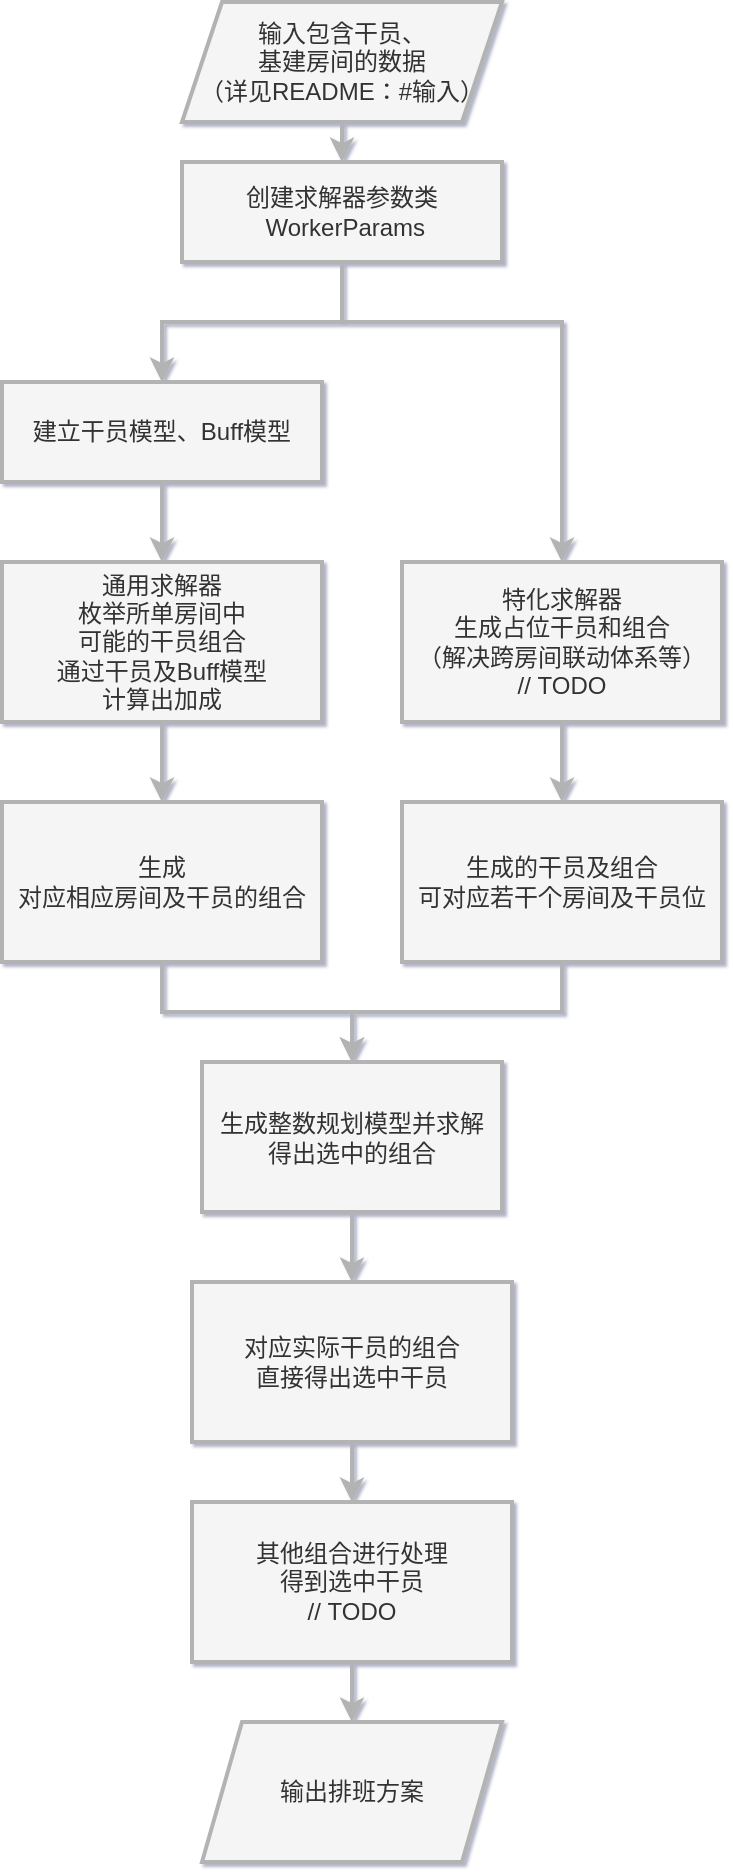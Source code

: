 <mxfile version="17.2.4" type="github">
  <diagram id="C5RBs43oDa-KdzZeNtuy" name="Page-1">
    <mxGraphModel dx="1161" dy="803" grid="0" gridSize="10" guides="1" tooltips="1" connect="1" arrows="1" fold="1" page="1" pageScale="1" pageWidth="827" pageHeight="1169" background="#FFFFFF" math="0" shadow="1">
      <root>
        <mxCell id="WIyWlLk6GJQsqaUBKTNV-0" />
        <mxCell id="WIyWlLk6GJQsqaUBKTNV-1" parent="WIyWlLk6GJQsqaUBKTNV-0" />
        <mxCell id="8qWyyRRGikf3qG4gJLpT-1" value="输入包含干员、&lt;br&gt;基建房间的数据&lt;br&gt;（详见README：#输入）" style="shape=parallelogram;perimeter=parallelogramPerimeter;whiteSpace=wrap;html=1;fixedSize=1;fontFamily=Helvetica;fontSize=12;align=center;strokeColor=#B3B3B3;fillColor=#f5f5f5;fontColor=#333333;strokeWidth=2;" parent="WIyWlLk6GJQsqaUBKTNV-1" vertex="1">
          <mxGeometry x="330" y="90" width="160" height="60" as="geometry" />
        </mxCell>
        <mxCell id="8qWyyRRGikf3qG4gJLpT-32" value="" style="edgeStyle=orthogonalEdgeStyle;rounded=0;orthogonalLoop=1;jettySize=auto;html=1;fillColor=#f5f5f5;strokeColor=#B3B3B3;strokeWidth=2;" parent="WIyWlLk6GJQsqaUBKTNV-1" source="8qWyyRRGikf3qG4gJLpT-2" target="8qWyyRRGikf3qG4gJLpT-31" edge="1">
          <mxGeometry relative="1" as="geometry" />
        </mxCell>
        <mxCell id="8qWyyRRGikf3qG4gJLpT-65" style="edgeStyle=orthogonalEdgeStyle;rounded=0;orthogonalLoop=1;jettySize=auto;html=1;entryX=0.5;entryY=0;entryDx=0;entryDy=0;fillColor=#f5f5f5;strokeColor=#B3B3B3;strokeWidth=2;" parent="WIyWlLk6GJQsqaUBKTNV-1" source="8qWyyRRGikf3qG4gJLpT-2" target="8qWyyRRGikf3qG4gJLpT-13" edge="1">
          <mxGeometry relative="1" as="geometry">
            <Array as="points">
              <mxPoint x="410" y="250" />
              <mxPoint x="520" y="250" />
            </Array>
          </mxGeometry>
        </mxCell>
        <mxCell id="8qWyyRRGikf3qG4gJLpT-2" value="创建求解器参数类&lt;br&gt;&amp;nbsp;WorkerParams" style="rounded=0;whiteSpace=wrap;html=1;fillColor=#f5f5f5;strokeColor=#B3B3B3;fontColor=#333333;strokeWidth=2;" parent="WIyWlLk6GJQsqaUBKTNV-1" vertex="1">
          <mxGeometry x="330" y="170" width="160" height="50" as="geometry" />
        </mxCell>
        <mxCell id="8qWyyRRGikf3qG4gJLpT-3" value="" style="endArrow=classic;html=1;rounded=0;entryX=0.5;entryY=0;entryDx=0;entryDy=0;exitX=0.5;exitY=1;exitDx=0;exitDy=0;fillColor=#f5f5f5;strokeColor=#B3B3B3;strokeWidth=2;" parent="WIyWlLk6GJQsqaUBKTNV-1" source="8qWyyRRGikf3qG4gJLpT-1" target="8qWyyRRGikf3qG4gJLpT-2" edge="1">
          <mxGeometry width="50" height="50" relative="1" as="geometry">
            <mxPoint x="510" y="390" as="sourcePoint" />
            <mxPoint x="560" y="340" as="targetPoint" />
          </mxGeometry>
        </mxCell>
        <mxCell id="8qWyyRRGikf3qG4gJLpT-41" value="" style="edgeStyle=orthogonalEdgeStyle;rounded=0;orthogonalLoop=1;jettySize=auto;html=1;fillColor=#f5f5f5;strokeColor=#B3B3B3;strokeWidth=2;" parent="WIyWlLk6GJQsqaUBKTNV-1" source="8qWyyRRGikf3qG4gJLpT-8" target="8qWyyRRGikf3qG4gJLpT-40" edge="1">
          <mxGeometry relative="1" as="geometry" />
        </mxCell>
        <mxCell id="8qWyyRRGikf3qG4gJLpT-8" value="通用求解器&lt;br&gt;枚举所单房间中&lt;br&gt;可能的干员组合&lt;br&gt;通过干员及Buff模型&lt;br&gt;计算出加成" style="whiteSpace=wrap;html=1;rounded=0;fillColor=#f5f5f5;strokeColor=#B3B3B3;fontColor=#333333;strokeWidth=2;" parent="WIyWlLk6GJQsqaUBKTNV-1" vertex="1">
          <mxGeometry x="240" y="370" width="160" height="80" as="geometry" />
        </mxCell>
        <mxCell id="8qWyyRRGikf3qG4gJLpT-35" value="" style="edgeStyle=orthogonalEdgeStyle;rounded=0;orthogonalLoop=1;jettySize=auto;html=1;fillColor=#f5f5f5;strokeColor=#B3B3B3;strokeWidth=2;" parent="WIyWlLk6GJQsqaUBKTNV-1" source="8qWyyRRGikf3qG4gJLpT-13" target="8qWyyRRGikf3qG4gJLpT-34" edge="1">
          <mxGeometry relative="1" as="geometry" />
        </mxCell>
        <mxCell id="8qWyyRRGikf3qG4gJLpT-13" value="特化求解器&lt;br&gt;生成占位干员和组合&lt;br&gt;（解决跨房间联动体系等）&lt;br&gt;// TODO" style="rounded=0;whiteSpace=wrap;html=1;fillColor=#f5f5f5;strokeColor=#B3B3B3;fontColor=#333333;strokeWidth=2;" parent="WIyWlLk6GJQsqaUBKTNV-1" vertex="1">
          <mxGeometry x="440" y="370" width="160" height="80" as="geometry" />
        </mxCell>
        <mxCell id="8qWyyRRGikf3qG4gJLpT-61" style="edgeStyle=orthogonalEdgeStyle;rounded=0;orthogonalLoop=1;jettySize=auto;html=1;entryX=0.5;entryY=0;entryDx=0;entryDy=0;fillColor=#f5f5f5;strokeColor=#B3B3B3;strokeWidth=2;" parent="WIyWlLk6GJQsqaUBKTNV-1" source="8qWyyRRGikf3qG4gJLpT-15" target="8qWyyRRGikf3qG4gJLpT-55" edge="1">
          <mxGeometry relative="1" as="geometry" />
        </mxCell>
        <mxCell id="8qWyyRRGikf3qG4gJLpT-15" value="生成整数规划模型并求解&lt;br&gt;得出选中的组合" style="whiteSpace=wrap;html=1;rounded=0;fillColor=#f5f5f5;strokeColor=#B3B3B3;fontColor=#333333;strokeWidth=2;" parent="WIyWlLk6GJQsqaUBKTNV-1" vertex="1">
          <mxGeometry x="340" y="620" width="150" height="75" as="geometry" />
        </mxCell>
        <mxCell id="8qWyyRRGikf3qG4gJLpT-33" value="" style="edgeStyle=orthogonalEdgeStyle;rounded=0;orthogonalLoop=1;jettySize=auto;html=1;fillColor=#f5f5f5;strokeColor=#B3B3B3;strokeWidth=2;" parent="WIyWlLk6GJQsqaUBKTNV-1" source="8qWyyRRGikf3qG4gJLpT-31" target="8qWyyRRGikf3qG4gJLpT-8" edge="1">
          <mxGeometry relative="1" as="geometry" />
        </mxCell>
        <mxCell id="8qWyyRRGikf3qG4gJLpT-31" value="建立干员模型、Buff模型" style="rounded=0;whiteSpace=wrap;html=1;fillColor=#f5f5f5;strokeColor=#B3B3B3;fontColor=#333333;strokeWidth=2;" parent="WIyWlLk6GJQsqaUBKTNV-1" vertex="1">
          <mxGeometry x="240" y="280" width="160" height="50" as="geometry" />
        </mxCell>
        <mxCell id="8qWyyRRGikf3qG4gJLpT-53" value="" style="edgeStyle=orthogonalEdgeStyle;rounded=0;orthogonalLoop=1;jettySize=auto;html=1;fillColor=#f5f5f5;strokeColor=#B3B3B3;strokeWidth=2;" parent="WIyWlLk6GJQsqaUBKTNV-1" source="8qWyyRRGikf3qG4gJLpT-34" target="8qWyyRRGikf3qG4gJLpT-15" edge="1">
          <mxGeometry relative="1" as="geometry" />
        </mxCell>
        <mxCell id="8qWyyRRGikf3qG4gJLpT-34" value="生成的干员及组合&lt;br&gt;可对应若干个房间及干员位" style="rounded=0;whiteSpace=wrap;html=1;fillColor=#f5f5f5;strokeColor=#B3B3B3;fontColor=#333333;strokeWidth=2;" parent="WIyWlLk6GJQsqaUBKTNV-1" vertex="1">
          <mxGeometry x="440" y="490" width="160" height="80" as="geometry" />
        </mxCell>
        <mxCell id="8qWyyRRGikf3qG4gJLpT-52" style="edgeStyle=orthogonalEdgeStyle;rounded=0;orthogonalLoop=1;jettySize=auto;html=1;entryX=0.5;entryY=0;entryDx=0;entryDy=0;fillColor=#f5f5f5;strokeColor=#B3B3B3;strokeWidth=2;" parent="WIyWlLk6GJQsqaUBKTNV-1" source="8qWyyRRGikf3qG4gJLpT-40" target="8qWyyRRGikf3qG4gJLpT-15" edge="1">
          <mxGeometry relative="1" as="geometry" />
        </mxCell>
        <mxCell id="8qWyyRRGikf3qG4gJLpT-40" value="生成&lt;br&gt;对应相应房间及干员的组合" style="rounded=0;whiteSpace=wrap;html=1;fillColor=#f5f5f5;strokeColor=#B3B3B3;fontColor=#333333;strokeWidth=2;" parent="WIyWlLk6GJQsqaUBKTNV-1" vertex="1">
          <mxGeometry x="240" y="490" width="160" height="80" as="geometry" />
        </mxCell>
        <mxCell id="8qWyyRRGikf3qG4gJLpT-66" value="" style="edgeStyle=orthogonalEdgeStyle;rounded=0;orthogonalLoop=1;jettySize=auto;html=1;fillColor=#f5f5f5;strokeColor=#B3B3B3;strokeWidth=2;" parent="WIyWlLk6GJQsqaUBKTNV-1" source="8qWyyRRGikf3qG4gJLpT-55" target="8qWyyRRGikf3qG4gJLpT-56" edge="1">
          <mxGeometry relative="1" as="geometry" />
        </mxCell>
        <mxCell id="8qWyyRRGikf3qG4gJLpT-55" value="对应实际干员的组合&lt;br&gt;直接得出选中干员" style="rounded=0;whiteSpace=wrap;html=1;fillColor=#f5f5f5;strokeColor=#B3B3B3;fontColor=#333333;strokeWidth=2;" parent="WIyWlLk6GJQsqaUBKTNV-1" vertex="1">
          <mxGeometry x="335" y="730" width="160" height="80" as="geometry" />
        </mxCell>
        <mxCell id="8qWyyRRGikf3qG4gJLpT-67" value="" style="edgeStyle=orthogonalEdgeStyle;rounded=0;orthogonalLoop=1;jettySize=auto;html=1;fillColor=#f5f5f5;strokeColor=#B3B3B3;strokeWidth=2;" parent="WIyWlLk6GJQsqaUBKTNV-1" source="8qWyyRRGikf3qG4gJLpT-56" target="8qWyyRRGikf3qG4gJLpT-60" edge="1">
          <mxGeometry relative="1" as="geometry" />
        </mxCell>
        <mxCell id="8qWyyRRGikf3qG4gJLpT-56" value="其他组合进行处理&lt;br&gt;得到选中干员&lt;br&gt;// TODO" style="rounded=0;whiteSpace=wrap;html=1;fillColor=#f5f5f5;strokeColor=#B3B3B3;fontColor=#333333;strokeWidth=2;" parent="WIyWlLk6GJQsqaUBKTNV-1" vertex="1">
          <mxGeometry x="335" y="840" width="160" height="80" as="geometry" />
        </mxCell>
        <mxCell id="8qWyyRRGikf3qG4gJLpT-60" value="输出排班方案" style="shape=parallelogram;perimeter=parallelogramPerimeter;whiteSpace=wrap;html=1;fixedSize=1;fontFamily=Helvetica;fontSize=12;align=center;strokeColor=#B3B3B3;fillColor=#f5f5f5;fontColor=#333333;strokeWidth=2;" parent="WIyWlLk6GJQsqaUBKTNV-1" vertex="1">
          <mxGeometry x="340" y="950" width="150" height="70" as="geometry" />
        </mxCell>
      </root>
    </mxGraphModel>
  </diagram>
</mxfile>
